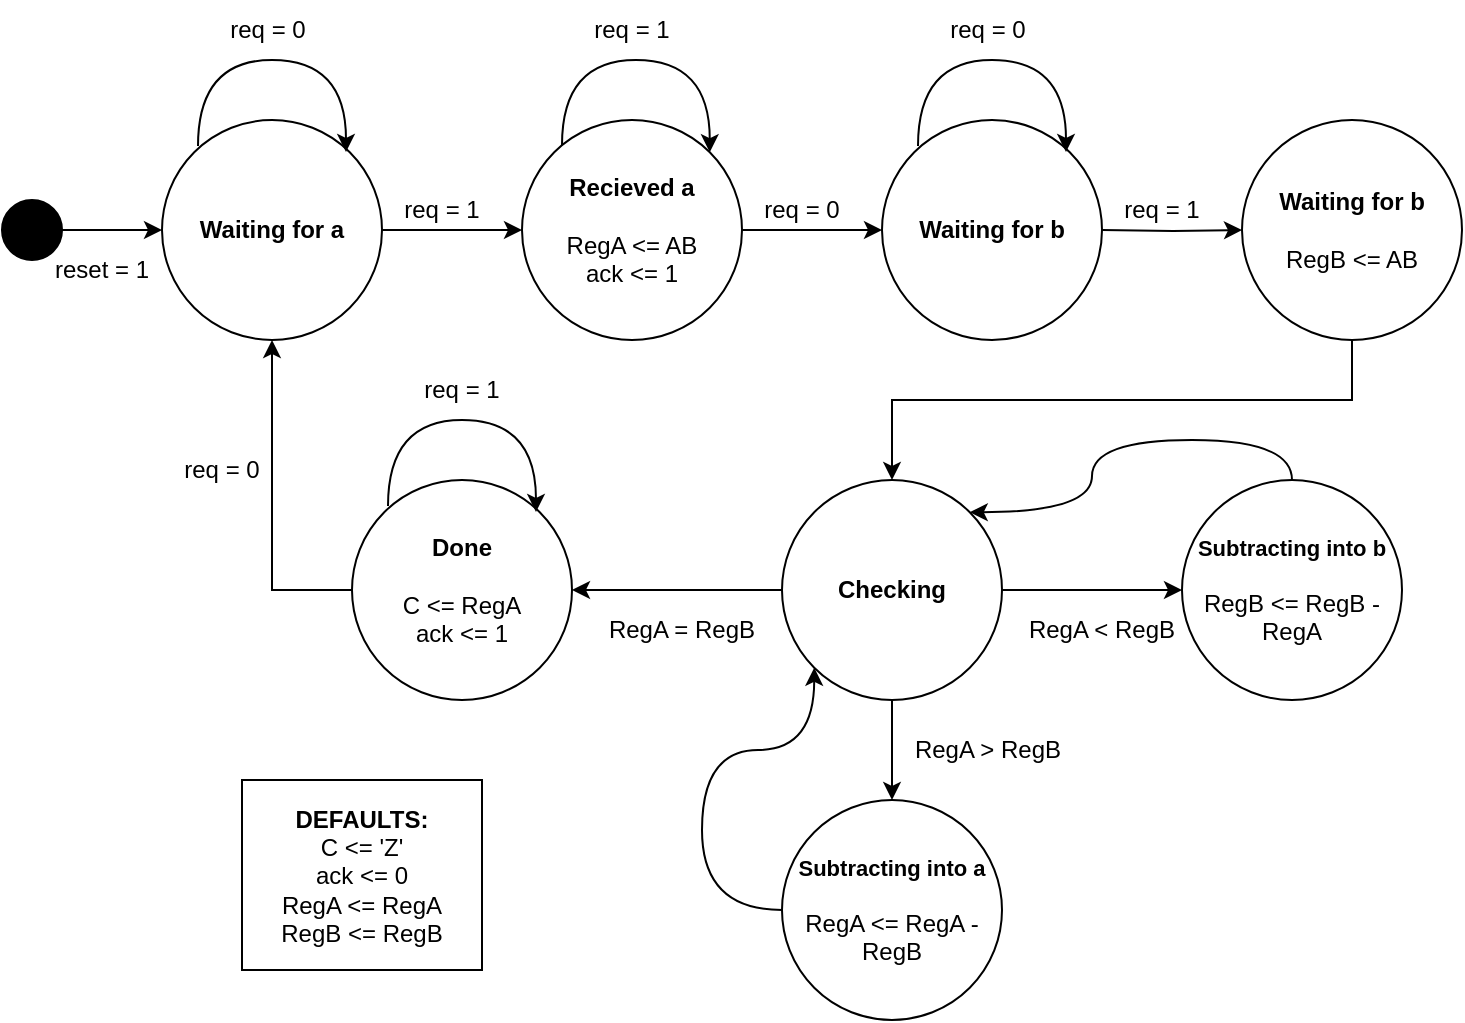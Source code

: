<mxfile version="24.7.8" pages="4">
  <diagram id="u1UciU-Fb-Uj9bTBh3Vm" name="Moore">
    <mxGraphModel dx="1014" dy="757" grid="1" gridSize="10" guides="1" tooltips="1" connect="1" arrows="1" fold="1" page="1" pageScale="1" pageWidth="850" pageHeight="1100" math="0" shadow="0">
      <root>
        <mxCell id="0" />
        <mxCell id="1" parent="0" />
        <mxCell id="AiL2F6Ghtn1mGgObBiZP-3" style="edgeStyle=orthogonalEdgeStyle;rounded=0;orthogonalLoop=1;jettySize=auto;html=1;" parent="1" source="AiL2F6Ghtn1mGgObBiZP-1" target="AiL2F6Ghtn1mGgObBiZP-2" edge="1">
          <mxGeometry relative="1" as="geometry" />
        </mxCell>
        <mxCell id="AiL2F6Ghtn1mGgObBiZP-1" value="&lt;b&gt;Waiting for a&lt;/b&gt;" style="ellipse;whiteSpace=wrap;html=1;aspect=fixed;" parent="1" vertex="1">
          <mxGeometry x="90" y="90" width="110" height="110" as="geometry" />
        </mxCell>
        <mxCell id="mOD5DpRc_nlND0JVAOAW-2" style="edgeStyle=orthogonalEdgeStyle;rounded=0;orthogonalLoop=1;jettySize=auto;html=1;" parent="1" source="AiL2F6Ghtn1mGgObBiZP-2" target="mOD5DpRc_nlND0JVAOAW-1" edge="1">
          <mxGeometry relative="1" as="geometry" />
        </mxCell>
        <mxCell id="AiL2F6Ghtn1mGgObBiZP-2" value="&lt;b&gt;Recieved a&lt;/b&gt;&lt;div&gt;&lt;br&gt;&lt;/div&gt;&lt;div&gt;RegA &amp;lt;= AB&lt;/div&gt;&lt;div&gt;ack &amp;lt;= 1&lt;/div&gt;" style="ellipse;whiteSpace=wrap;html=1;aspect=fixed;" parent="1" vertex="1">
          <mxGeometry x="270" y="90" width="110" height="110" as="geometry" />
        </mxCell>
        <mxCell id="mOD5DpRc_nlND0JVAOAW-1" value="&lt;b&gt;Waiting for b&lt;/b&gt;" style="ellipse;whiteSpace=wrap;html=1;aspect=fixed;" parent="1" vertex="1">
          <mxGeometry x="450" y="90" width="110" height="110" as="geometry" />
        </mxCell>
        <mxCell id="mOD5DpRc_nlND0JVAOAW-3" value="req = 0" style="text;html=1;align=center;verticalAlign=middle;whiteSpace=wrap;rounded=0;" parent="1" vertex="1">
          <mxGeometry x="380" y="120" width="60" height="30" as="geometry" />
        </mxCell>
        <mxCell id="mOD5DpRc_nlND0JVAOAW-4" value="req = 1" style="text;html=1;align=center;verticalAlign=middle;whiteSpace=wrap;rounded=0;" parent="1" vertex="1">
          <mxGeometry x="200" y="120" width="60" height="30" as="geometry" />
        </mxCell>
        <mxCell id="mOD5DpRc_nlND0JVAOAW-6" style="edgeStyle=orthogonalEdgeStyle;rounded=0;orthogonalLoop=1;jettySize=auto;html=1;entryX=1;entryY=0;entryDx=0;entryDy=0;curved=1;" parent="1" source="AiL2F6Ghtn1mGgObBiZP-2" target="AiL2F6Ghtn1mGgObBiZP-2" edge="1">
          <mxGeometry relative="1" as="geometry">
            <Array as="points">
              <mxPoint x="290" y="60" />
              <mxPoint x="364" y="60" />
            </Array>
          </mxGeometry>
        </mxCell>
        <mxCell id="mOD5DpRc_nlND0JVAOAW-7" value="req = 1" style="text;html=1;align=center;verticalAlign=middle;whiteSpace=wrap;rounded=0;" parent="1" vertex="1">
          <mxGeometry x="295" y="30" width="60" height="30" as="geometry" />
        </mxCell>
        <mxCell id="l6LNxKxx8o7dWTNyFRoU-4" style="edgeStyle=orthogonalEdgeStyle;rounded=0;orthogonalLoop=1;jettySize=auto;html=1;" parent="1" target="l6LNxKxx8o7dWTNyFRoU-5" edge="1">
          <mxGeometry relative="1" as="geometry">
            <mxPoint x="560" y="145" as="sourcePoint" />
          </mxGeometry>
        </mxCell>
        <mxCell id="FtY_LvGaIBKvlx45Q45d-2" style="edgeStyle=orthogonalEdgeStyle;rounded=0;orthogonalLoop=1;jettySize=auto;html=1;entryX=0.5;entryY=0;entryDx=0;entryDy=0;" parent="1" source="l6LNxKxx8o7dWTNyFRoU-5" target="FtY_LvGaIBKvlx45Q45d-1" edge="1">
          <mxGeometry relative="1" as="geometry">
            <Array as="points">
              <mxPoint x="685" y="230" />
              <mxPoint x="455" y="230" />
            </Array>
          </mxGeometry>
        </mxCell>
        <mxCell id="l6LNxKxx8o7dWTNyFRoU-5" value="&lt;b&gt;Waiting for b&lt;/b&gt;&lt;div&gt;&lt;br&gt;&lt;/div&gt;&lt;div&gt;RegB &amp;lt;= AB&lt;/div&gt;" style="ellipse;whiteSpace=wrap;html=1;aspect=fixed;" parent="1" vertex="1">
          <mxGeometry x="630" y="90" width="110" height="110" as="geometry" />
        </mxCell>
        <mxCell id="l6LNxKxx8o7dWTNyFRoU-6" value="req = 1" style="text;html=1;align=center;verticalAlign=middle;whiteSpace=wrap;rounded=0;" parent="1" vertex="1">
          <mxGeometry x="560" y="120" width="60" height="30" as="geometry" />
        </mxCell>
        <mxCell id="l6LNxKxx8o7dWTNyFRoU-12" style="edgeStyle=orthogonalEdgeStyle;rounded=0;orthogonalLoop=1;jettySize=auto;html=1;entryX=1;entryY=0;entryDx=0;entryDy=0;curved=1;" parent="1" edge="1">
          <mxGeometry relative="1" as="geometry">
            <mxPoint x="108" y="103" as="sourcePoint" />
            <mxPoint x="182" y="106" as="targetPoint" />
            <Array as="points">
              <mxPoint x="108" y="60" />
              <mxPoint x="182" y="60" />
            </Array>
          </mxGeometry>
        </mxCell>
        <mxCell id="l6LNxKxx8o7dWTNyFRoU-13" value="req = 0" style="text;html=1;align=center;verticalAlign=middle;whiteSpace=wrap;rounded=0;" parent="1" vertex="1">
          <mxGeometry x="113" y="30" width="60" height="30" as="geometry" />
        </mxCell>
        <mxCell id="l6LNxKxx8o7dWTNyFRoU-14" style="edgeStyle=orthogonalEdgeStyle;rounded=0;orthogonalLoop=1;jettySize=auto;html=1;entryX=1;entryY=0;entryDx=0;entryDy=0;curved=1;" parent="1" edge="1">
          <mxGeometry relative="1" as="geometry">
            <mxPoint x="468" y="103" as="sourcePoint" />
            <mxPoint x="542" y="106" as="targetPoint" />
            <Array as="points">
              <mxPoint x="468" y="60" />
              <mxPoint x="542" y="60" />
            </Array>
          </mxGeometry>
        </mxCell>
        <mxCell id="l6LNxKxx8o7dWTNyFRoU-15" value="req = 0" style="text;html=1;align=center;verticalAlign=middle;whiteSpace=wrap;rounded=0;" parent="1" vertex="1">
          <mxGeometry x="473" y="30" width="60" height="30" as="geometry" />
        </mxCell>
        <mxCell id="FtY_LvGaIBKvlx45Q45d-8" style="edgeStyle=orthogonalEdgeStyle;rounded=0;orthogonalLoop=1;jettySize=auto;html=1;" parent="1" source="FtY_LvGaIBKvlx45Q45d-1" target="FtY_LvGaIBKvlx45Q45d-3" edge="1">
          <mxGeometry relative="1" as="geometry" />
        </mxCell>
        <mxCell id="l5VARrHzme58kHFsNxFP-2" style="edgeStyle=orthogonalEdgeStyle;rounded=0;orthogonalLoop=1;jettySize=auto;html=1;" parent="1" source="FtY_LvGaIBKvlx45Q45d-1" target="l5VARrHzme58kHFsNxFP-1" edge="1">
          <mxGeometry relative="1" as="geometry" />
        </mxCell>
        <mxCell id="l5VARrHzme58kHFsNxFP-3" style="edgeStyle=orthogonalEdgeStyle;rounded=0;orthogonalLoop=1;jettySize=auto;html=1;" parent="1" source="FtY_LvGaIBKvlx45Q45d-1" target="qYBWKr-kD7mJETmXzCSH-4" edge="1">
          <mxGeometry relative="1" as="geometry" />
        </mxCell>
        <mxCell id="FtY_LvGaIBKvlx45Q45d-1" value="&lt;b&gt;Checking&lt;/b&gt;" style="ellipse;whiteSpace=wrap;html=1;aspect=fixed;" parent="1" vertex="1">
          <mxGeometry x="400" y="270" width="110" height="110" as="geometry" />
        </mxCell>
        <mxCell id="FtY_LvGaIBKvlx45Q45d-4" style="edgeStyle=orthogonalEdgeStyle;rounded=0;orthogonalLoop=1;jettySize=auto;html=1;entryX=0.5;entryY=1;entryDx=0;entryDy=0;" parent="1" source="FtY_LvGaIBKvlx45Q45d-3" target="AiL2F6Ghtn1mGgObBiZP-1" edge="1">
          <mxGeometry relative="1" as="geometry">
            <Array as="points">
              <mxPoint x="145" y="325" />
            </Array>
          </mxGeometry>
        </mxCell>
        <mxCell id="FtY_LvGaIBKvlx45Q45d-3" value="&lt;b&gt;Done&lt;/b&gt;&lt;div&gt;&lt;br&gt;&lt;/div&gt;&lt;div&gt;C &amp;lt;= RegA&lt;/div&gt;&lt;div&gt;ack &amp;lt;= 1&lt;/div&gt;" style="ellipse;whiteSpace=wrap;html=1;aspect=fixed;" parent="1" vertex="1">
          <mxGeometry x="185" y="270" width="110" height="110" as="geometry" />
        </mxCell>
        <mxCell id="FtY_LvGaIBKvlx45Q45d-5" style="edgeStyle=orthogonalEdgeStyle;rounded=0;orthogonalLoop=1;jettySize=auto;html=1;entryX=1;entryY=0;entryDx=0;entryDy=0;curved=1;" parent="1" edge="1">
          <mxGeometry relative="1" as="geometry">
            <mxPoint x="203" y="283" as="sourcePoint" />
            <mxPoint x="277" y="286" as="targetPoint" />
            <Array as="points">
              <mxPoint x="203" y="240" />
              <mxPoint x="277" y="240" />
            </Array>
          </mxGeometry>
        </mxCell>
        <mxCell id="FtY_LvGaIBKvlx45Q45d-6" value="req = 1" style="text;html=1;align=center;verticalAlign=middle;whiteSpace=wrap;rounded=0;" parent="1" vertex="1">
          <mxGeometry x="210" y="210" width="60" height="30" as="geometry" />
        </mxCell>
        <mxCell id="FtY_LvGaIBKvlx45Q45d-7" value="req = 0" style="text;html=1;align=center;verticalAlign=middle;whiteSpace=wrap;rounded=0;" parent="1" vertex="1">
          <mxGeometry x="90" y="250" width="60" height="30" as="geometry" />
        </mxCell>
        <mxCell id="qYBWKr-kD7mJETmXzCSH-1" value="RegA = RegB" style="text;html=1;align=center;verticalAlign=middle;whiteSpace=wrap;rounded=0;" parent="1" vertex="1">
          <mxGeometry x="310" y="330" width="80" height="30" as="geometry" />
        </mxCell>
        <mxCell id="qYBWKr-kD7mJETmXzCSH-3" value="&lt;b&gt;DEFAULTS:&lt;/b&gt;&lt;div&gt;C &amp;lt;= &#39;Z&#39;&lt;/div&gt;&lt;div&gt;ack &amp;lt;= 0&lt;/div&gt;&lt;div&gt;RegA &amp;lt;= RegA&lt;br&gt;&lt;/div&gt;&lt;div&gt;RegB &amp;lt;= RegB&lt;/div&gt;" style="rounded=0;whiteSpace=wrap;html=1;" parent="1" vertex="1">
          <mxGeometry x="130" y="420" width="120" height="95" as="geometry" />
        </mxCell>
        <mxCell id="l5VARrHzme58kHFsNxFP-7" style="edgeStyle=orthogonalEdgeStyle;rounded=0;orthogonalLoop=1;jettySize=auto;html=1;entryX=0;entryY=1;entryDx=0;entryDy=0;curved=1;" parent="1" source="qYBWKr-kD7mJETmXzCSH-4" target="FtY_LvGaIBKvlx45Q45d-1" edge="1">
          <mxGeometry relative="1" as="geometry">
            <Array as="points">
              <mxPoint x="360" y="485" />
              <mxPoint x="360" y="405" />
              <mxPoint x="416" y="405" />
            </Array>
          </mxGeometry>
        </mxCell>
        <mxCell id="qYBWKr-kD7mJETmXzCSH-4" value="&lt;b style=&quot;font-size: 11px;&quot;&gt;&lt;font style=&quot;font-size: 11px;&quot;&gt;Subtracting into a&lt;/font&gt;&lt;/b&gt;&lt;div style=&quot;font-size: 11px;&quot;&gt;&lt;br&gt;&lt;/div&gt;&lt;div&gt;RegA &amp;lt;= RegA - RegB&lt;/div&gt;" style="ellipse;whiteSpace=wrap;html=1;aspect=fixed;" parent="1" vertex="1">
          <mxGeometry x="400" y="430" width="110" height="110" as="geometry" />
        </mxCell>
        <mxCell id="l5VARrHzme58kHFsNxFP-8" style="edgeStyle=orthogonalEdgeStyle;rounded=0;orthogonalLoop=1;jettySize=auto;html=1;entryX=1;entryY=0;entryDx=0;entryDy=0;curved=1;" parent="1" source="l5VARrHzme58kHFsNxFP-1" target="FtY_LvGaIBKvlx45Q45d-1" edge="1">
          <mxGeometry relative="1" as="geometry">
            <Array as="points">
              <mxPoint x="655" y="250" />
              <mxPoint x="555" y="250" />
              <mxPoint x="555" y="286" />
            </Array>
          </mxGeometry>
        </mxCell>
        <mxCell id="l5VARrHzme58kHFsNxFP-1" value="&lt;b style=&quot;font-size: 11px;&quot;&gt;&lt;font style=&quot;font-size: 11px;&quot;&gt;Subtracting into b&lt;/font&gt;&lt;/b&gt;&lt;div style=&quot;font-size: 11px;&quot;&gt;&lt;br&gt;&lt;/div&gt;&lt;div&gt;RegB &amp;lt;= RegB - RegA&lt;/div&gt;" style="ellipse;whiteSpace=wrap;html=1;aspect=fixed;" parent="1" vertex="1">
          <mxGeometry x="600" y="270" width="110" height="110" as="geometry" />
        </mxCell>
        <mxCell id="l5VARrHzme58kHFsNxFP-4" value="RegA &amp;lt; RegB" style="text;html=1;align=center;verticalAlign=middle;whiteSpace=wrap;rounded=0;" parent="1" vertex="1">
          <mxGeometry x="520" y="330" width="80" height="30" as="geometry" />
        </mxCell>
        <mxCell id="l5VARrHzme58kHFsNxFP-5" value="RegA &amp;gt; RegB" style="text;html=1;align=center;verticalAlign=middle;whiteSpace=wrap;rounded=0;" parent="1" vertex="1">
          <mxGeometry x="463" y="390" width="80" height="30" as="geometry" />
        </mxCell>
        <mxCell id="l5VARrHzme58kHFsNxFP-10" style="edgeStyle=orthogonalEdgeStyle;rounded=0;orthogonalLoop=1;jettySize=auto;html=1;" parent="1" source="l5VARrHzme58kHFsNxFP-9" target="AiL2F6Ghtn1mGgObBiZP-1" edge="1">
          <mxGeometry relative="1" as="geometry" />
        </mxCell>
        <mxCell id="l5VARrHzme58kHFsNxFP-9" value="" style="ellipse;whiteSpace=wrap;html=1;fillColor=#000000;" parent="1" vertex="1">
          <mxGeometry x="10" y="130" width="30" height="30" as="geometry" />
        </mxCell>
        <mxCell id="l5VARrHzme58kHFsNxFP-11" value="reset = 1" style="text;html=1;align=center;verticalAlign=middle;whiteSpace=wrap;rounded=0;" parent="1" vertex="1">
          <mxGeometry x="30" y="150" width="60" height="30" as="geometry" />
        </mxCell>
      </root>
    </mxGraphModel>
  </diagram>
  <diagram id="QJ_6WNw5n3ufi7eWzytG" name="Mealy/Moore">
    <mxGraphModel dx="1001" dy="744" grid="1" gridSize="10" guides="1" tooltips="1" connect="1" arrows="1" fold="1" page="1" pageScale="1" pageWidth="850" pageHeight="1100" math="0" shadow="0">
      <root>
        <mxCell id="0" />
        <mxCell id="1" parent="0" />
        <mxCell id="aMIgDB4C-Y_v_f8YhxfX-1" style="edgeStyle=orthogonalEdgeStyle;rounded=0;orthogonalLoop=1;jettySize=auto;html=1;" parent="1" source="aMIgDB4C-Y_v_f8YhxfX-2" target="aMIgDB4C-Y_v_f8YhxfX-4" edge="1">
          <mxGeometry relative="1" as="geometry" />
        </mxCell>
        <mxCell id="aMIgDB4C-Y_v_f8YhxfX-2" value="&lt;b&gt;Waiting for a&lt;/b&gt;" style="ellipse;whiteSpace=wrap;html=1;aspect=fixed;" parent="1" vertex="1">
          <mxGeometry x="90" y="90" width="110" height="110" as="geometry" />
        </mxCell>
        <mxCell id="aMIgDB4C-Y_v_f8YhxfX-3" style="edgeStyle=orthogonalEdgeStyle;rounded=0;orthogonalLoop=1;jettySize=auto;html=1;" parent="1" source="aMIgDB4C-Y_v_f8YhxfX-4" target="aMIgDB4C-Y_v_f8YhxfX-5" edge="1">
          <mxGeometry relative="1" as="geometry" />
        </mxCell>
        <mxCell id="aMIgDB4C-Y_v_f8YhxfX-4" value="&lt;b&gt;Recieved a&lt;/b&gt;&lt;div&gt;&lt;br&gt;&lt;/div&gt;&lt;div&gt;RegA &amp;lt;= AB&lt;/div&gt;&lt;div&gt;ack &amp;lt;= 1&lt;/div&gt;" style="ellipse;whiteSpace=wrap;html=1;aspect=fixed;" parent="1" vertex="1">
          <mxGeometry x="270" y="90" width="110" height="110" as="geometry" />
        </mxCell>
        <mxCell id="aMIgDB4C-Y_v_f8YhxfX-38" style="edgeStyle=orthogonalEdgeStyle;rounded=0;orthogonalLoop=1;jettySize=auto;html=1;entryX=0.5;entryY=0;entryDx=0;entryDy=0;" parent="1" source="aMIgDB4C-Y_v_f8YhxfX-5" target="aMIgDB4C-Y_v_f8YhxfX-21" edge="1">
          <mxGeometry relative="1" as="geometry" />
        </mxCell>
        <mxCell id="aMIgDB4C-Y_v_f8YhxfX-5" value="&lt;b&gt;Waiting for b&lt;/b&gt;" style="ellipse;whiteSpace=wrap;html=1;aspect=fixed;" parent="1" vertex="1">
          <mxGeometry x="450" y="90" width="110" height="110" as="geometry" />
        </mxCell>
        <mxCell id="aMIgDB4C-Y_v_f8YhxfX-6" value="req = 0" style="text;html=1;align=center;verticalAlign=middle;whiteSpace=wrap;rounded=0;" parent="1" vertex="1">
          <mxGeometry x="380" y="120" width="60" height="30" as="geometry" />
        </mxCell>
        <mxCell id="aMIgDB4C-Y_v_f8YhxfX-7" value="req = 1" style="text;html=1;align=center;verticalAlign=middle;whiteSpace=wrap;rounded=0;" parent="1" vertex="1">
          <mxGeometry x="200" y="120" width="60" height="30" as="geometry" />
        </mxCell>
        <mxCell id="aMIgDB4C-Y_v_f8YhxfX-8" style="edgeStyle=orthogonalEdgeStyle;rounded=0;orthogonalLoop=1;jettySize=auto;html=1;entryX=1;entryY=0;entryDx=0;entryDy=0;curved=1;" parent="1" source="aMIgDB4C-Y_v_f8YhxfX-4" target="aMIgDB4C-Y_v_f8YhxfX-4" edge="1">
          <mxGeometry relative="1" as="geometry">
            <Array as="points">
              <mxPoint x="290" y="60" />
              <mxPoint x="364" y="60" />
            </Array>
          </mxGeometry>
        </mxCell>
        <mxCell id="aMIgDB4C-Y_v_f8YhxfX-9" value="req = 1" style="text;html=1;align=center;verticalAlign=middle;whiteSpace=wrap;rounded=0;" parent="1" vertex="1">
          <mxGeometry x="295" y="30" width="60" height="30" as="geometry" />
        </mxCell>
        <mxCell id="aMIgDB4C-Y_v_f8YhxfX-13" value="req = 1 / RegB &amp;lt;= AB" style="text;html=1;align=center;verticalAlign=middle;whiteSpace=wrap;rounded=0;" parent="1" vertex="1">
          <mxGeometry x="510" y="200" width="120" height="30" as="geometry" />
        </mxCell>
        <mxCell id="aMIgDB4C-Y_v_f8YhxfX-14" style="edgeStyle=orthogonalEdgeStyle;rounded=0;orthogonalLoop=1;jettySize=auto;html=1;entryX=1;entryY=0;entryDx=0;entryDy=0;curved=1;" parent="1" edge="1">
          <mxGeometry relative="1" as="geometry">
            <mxPoint x="108" y="103" as="sourcePoint" />
            <mxPoint x="182" y="106" as="targetPoint" />
            <Array as="points">
              <mxPoint x="108" y="60" />
              <mxPoint x="182" y="60" />
            </Array>
          </mxGeometry>
        </mxCell>
        <mxCell id="aMIgDB4C-Y_v_f8YhxfX-15" value="req = 0" style="text;html=1;align=center;verticalAlign=middle;whiteSpace=wrap;rounded=0;" parent="1" vertex="1">
          <mxGeometry x="113" y="30" width="60" height="30" as="geometry" />
        </mxCell>
        <mxCell id="aMIgDB4C-Y_v_f8YhxfX-16" style="edgeStyle=orthogonalEdgeStyle;rounded=0;orthogonalLoop=1;jettySize=auto;html=1;entryX=1;entryY=0;entryDx=0;entryDy=0;curved=1;" parent="1" edge="1">
          <mxGeometry relative="1" as="geometry">
            <mxPoint x="468" y="103" as="sourcePoint" />
            <mxPoint x="542" y="106" as="targetPoint" />
            <Array as="points">
              <mxPoint x="468" y="60" />
              <mxPoint x="542" y="60" />
            </Array>
          </mxGeometry>
        </mxCell>
        <mxCell id="aMIgDB4C-Y_v_f8YhxfX-17" value="req = 0" style="text;html=1;align=center;verticalAlign=middle;whiteSpace=wrap;rounded=0;" parent="1" vertex="1">
          <mxGeometry x="473" y="30" width="60" height="30" as="geometry" />
        </mxCell>
        <mxCell id="aMIgDB4C-Y_v_f8YhxfX-18" style="edgeStyle=orthogonalEdgeStyle;rounded=0;orthogonalLoop=1;jettySize=auto;html=1;" parent="1" source="aMIgDB4C-Y_v_f8YhxfX-21" target="aMIgDB4C-Y_v_f8YhxfX-23" edge="1">
          <mxGeometry relative="1" as="geometry" />
        </mxCell>
        <mxCell id="aMIgDB4C-Y_v_f8YhxfX-41" style="edgeStyle=orthogonalEdgeStyle;rounded=0;orthogonalLoop=1;jettySize=auto;html=1;exitX=1;exitY=1;exitDx=0;exitDy=0;entryX=1;entryY=0;entryDx=0;entryDy=0;curved=1;" parent="1" source="aMIgDB4C-Y_v_f8YhxfX-21" target="aMIgDB4C-Y_v_f8YhxfX-21" edge="1">
          <mxGeometry relative="1" as="geometry">
            <mxPoint x="590" y="330" as="targetPoint" />
            <Array as="points">
              <mxPoint x="560" y="364" />
              <mxPoint x="560" y="286" />
            </Array>
          </mxGeometry>
        </mxCell>
        <mxCell id="aMIgDB4C-Y_v_f8YhxfX-21" value="&lt;b&gt;Checking&lt;/b&gt;" style="ellipse;whiteSpace=wrap;html=1;aspect=fixed;" parent="1" vertex="1">
          <mxGeometry x="400" y="270" width="110" height="110" as="geometry" />
        </mxCell>
        <mxCell id="aMIgDB4C-Y_v_f8YhxfX-22" style="edgeStyle=orthogonalEdgeStyle;rounded=0;orthogonalLoop=1;jettySize=auto;html=1;entryX=0.5;entryY=1;entryDx=0;entryDy=0;" parent="1" source="aMIgDB4C-Y_v_f8YhxfX-23" target="aMIgDB4C-Y_v_f8YhxfX-2" edge="1">
          <mxGeometry relative="1" as="geometry">
            <Array as="points">
              <mxPoint x="145" y="325" />
            </Array>
          </mxGeometry>
        </mxCell>
        <mxCell id="aMIgDB4C-Y_v_f8YhxfX-23" value="&lt;b&gt;Done&lt;/b&gt;&lt;div&gt;&lt;br&gt;&lt;/div&gt;&lt;div&gt;C &amp;lt;= RegA&lt;/div&gt;&lt;div&gt;ack &amp;lt;= 1&lt;/div&gt;" style="ellipse;whiteSpace=wrap;html=1;aspect=fixed;" parent="1" vertex="1">
          <mxGeometry x="185" y="270" width="110" height="110" as="geometry" />
        </mxCell>
        <mxCell id="aMIgDB4C-Y_v_f8YhxfX-24" style="edgeStyle=orthogonalEdgeStyle;rounded=0;orthogonalLoop=1;jettySize=auto;html=1;entryX=1;entryY=0;entryDx=0;entryDy=0;curved=1;" parent="1" edge="1">
          <mxGeometry relative="1" as="geometry">
            <mxPoint x="203" y="283" as="sourcePoint" />
            <mxPoint x="277" y="286" as="targetPoint" />
            <Array as="points">
              <mxPoint x="203" y="240" />
              <mxPoint x="277" y="240" />
            </Array>
          </mxGeometry>
        </mxCell>
        <mxCell id="aMIgDB4C-Y_v_f8YhxfX-25" value="req = 1" style="text;html=1;align=center;verticalAlign=middle;whiteSpace=wrap;rounded=0;" parent="1" vertex="1">
          <mxGeometry x="210" y="210" width="60" height="30" as="geometry" />
        </mxCell>
        <mxCell id="aMIgDB4C-Y_v_f8YhxfX-26" value="req = 0" style="text;html=1;align=center;verticalAlign=middle;whiteSpace=wrap;rounded=0;" parent="1" vertex="1">
          <mxGeometry x="90" y="250" width="60" height="30" as="geometry" />
        </mxCell>
        <mxCell id="aMIgDB4C-Y_v_f8YhxfX-27" value="RegA = RegB" style="text;html=1;align=center;verticalAlign=middle;whiteSpace=wrap;rounded=0;" parent="1" vertex="1">
          <mxGeometry x="310" y="330" width="80" height="30" as="geometry" />
        </mxCell>
        <mxCell id="aMIgDB4C-Y_v_f8YhxfX-28" value="&lt;b&gt;DEFAULTS:&lt;/b&gt;&lt;div&gt;C &amp;lt;= &#39;Z&#39;&lt;/div&gt;&lt;div&gt;ack &amp;lt;= 0&lt;/div&gt;&lt;div&gt;RegA &amp;lt;= RegA&lt;br&gt;&lt;/div&gt;&lt;div&gt;RegB &amp;lt;= RegB&lt;/div&gt;" style="rounded=0;whiteSpace=wrap;html=1;" parent="1" vertex="1">
          <mxGeometry x="130" y="420" width="120" height="95" as="geometry" />
        </mxCell>
        <mxCell id="aMIgDB4C-Y_v_f8YhxfX-33" value="RegA &amp;lt; RegB / RegB &amp;lt;= RegB - RegA" style="text;html=1;align=center;verticalAlign=middle;whiteSpace=wrap;rounded=0;" parent="1" vertex="1">
          <mxGeometry x="570" y="310" width="210" height="30" as="geometry" />
        </mxCell>
        <mxCell id="aMIgDB4C-Y_v_f8YhxfX-34" value="RegA &amp;gt; RegB / RegA &amp;lt;= RegA-- RegB" style="text;html=1;align=center;verticalAlign=middle;whiteSpace=wrap;rounded=0;" parent="1" vertex="1">
          <mxGeometry x="355" y="450" width="217" height="30" as="geometry" />
        </mxCell>
        <mxCell id="aMIgDB4C-Y_v_f8YhxfX-35" style="edgeStyle=orthogonalEdgeStyle;rounded=0;orthogonalLoop=1;jettySize=auto;html=1;" parent="1" source="aMIgDB4C-Y_v_f8YhxfX-36" target="aMIgDB4C-Y_v_f8YhxfX-2" edge="1">
          <mxGeometry relative="1" as="geometry" />
        </mxCell>
        <mxCell id="aMIgDB4C-Y_v_f8YhxfX-36" value="" style="ellipse;whiteSpace=wrap;html=1;fillColor=#000000;" parent="1" vertex="1">
          <mxGeometry x="10" y="130" width="30" height="30" as="geometry" />
        </mxCell>
        <mxCell id="aMIgDB4C-Y_v_f8YhxfX-37" value="reset = 1" style="text;html=1;align=center;verticalAlign=middle;whiteSpace=wrap;rounded=0;" parent="1" vertex="1">
          <mxGeometry x="30" y="150" width="60" height="30" as="geometry" />
        </mxCell>
        <mxCell id="aMIgDB4C-Y_v_f8YhxfX-42" style="edgeStyle=orthogonalEdgeStyle;rounded=0;orthogonalLoop=1;jettySize=auto;html=1;entryX=0;entryY=1;entryDx=0;entryDy=0;curved=1;" parent="1" source="aMIgDB4C-Y_v_f8YhxfX-21" target="aMIgDB4C-Y_v_f8YhxfX-21" edge="1">
          <mxGeometry relative="1" as="geometry">
            <Array as="points">
              <mxPoint x="480" y="440" />
              <mxPoint x="416" y="440" />
            </Array>
          </mxGeometry>
        </mxCell>
      </root>
    </mxGraphModel>
  </diagram>
  <diagram id="mxLsKMM9426aMBbQESJb" name="Task3">
    <mxGraphModel dx="1001" dy="744" grid="1" gridSize="10" guides="1" tooltips="1" connect="1" arrows="1" fold="1" page="1" pageScale="1" pageWidth="850" pageHeight="1100" math="0" shadow="0">
      <root>
        <mxCell id="0" />
        <mxCell id="1" parent="0" />
        <mxCell id="LbKtEo0OE_NZm40aGs4L-1" style="edgeStyle=orthogonalEdgeStyle;rounded=0;orthogonalLoop=1;jettySize=auto;html=1;" parent="1" source="LbKtEo0OE_NZm40aGs4L-2" target="LbKtEo0OE_NZm40aGs4L-4" edge="1">
          <mxGeometry relative="1" as="geometry" />
        </mxCell>
        <mxCell id="LbKtEo0OE_NZm40aGs4L-2" value="&lt;b&gt;Waiting for a&lt;/b&gt;&lt;div&gt;&lt;b&gt;&lt;br&gt;&lt;/b&gt;&lt;/div&gt;&lt;div&gt;RegD &amp;lt;= 0&lt;/div&gt;" style="ellipse;whiteSpace=wrap;html=1;aspect=fixed;" parent="1" vertex="1">
          <mxGeometry x="80" y="90" width="110" height="110" as="geometry" />
        </mxCell>
        <mxCell id="LbKtEo0OE_NZm40aGs4L-3" style="edgeStyle=orthogonalEdgeStyle;rounded=0;orthogonalLoop=1;jettySize=auto;html=1;" parent="1" source="LbKtEo0OE_NZm40aGs4L-4" target="LbKtEo0OE_NZm40aGs4L-5" edge="1">
          <mxGeometry relative="1" as="geometry" />
        </mxCell>
        <mxCell id="LbKtEo0OE_NZm40aGs4L-4" value="&lt;b&gt;Recieved a&lt;/b&gt;&lt;div&gt;&lt;br&gt;&lt;/div&gt;&lt;div&gt;RegA &amp;lt;= AB&lt;/div&gt;&lt;div&gt;ack &amp;lt;= 1&lt;/div&gt;" style="ellipse;whiteSpace=wrap;html=1;aspect=fixed;" parent="1" vertex="1">
          <mxGeometry x="260" y="90" width="110" height="110" as="geometry" />
        </mxCell>
        <mxCell id="LbKtEo0OE_NZm40aGs4L-5" value="&lt;b&gt;Waiting for b&lt;/b&gt;" style="ellipse;whiteSpace=wrap;html=1;aspect=fixed;" parent="1" vertex="1">
          <mxGeometry x="440" y="90" width="110" height="110" as="geometry" />
        </mxCell>
        <mxCell id="LbKtEo0OE_NZm40aGs4L-6" value="req = 0" style="text;html=1;align=center;verticalAlign=middle;whiteSpace=wrap;rounded=0;" parent="1" vertex="1">
          <mxGeometry x="370" y="120" width="60" height="30" as="geometry" />
        </mxCell>
        <mxCell id="LbKtEo0OE_NZm40aGs4L-7" value="req = 1" style="text;html=1;align=center;verticalAlign=middle;whiteSpace=wrap;rounded=0;" parent="1" vertex="1">
          <mxGeometry x="190" y="120" width="60" height="30" as="geometry" />
        </mxCell>
        <mxCell id="LbKtEo0OE_NZm40aGs4L-8" style="edgeStyle=orthogonalEdgeStyle;rounded=0;orthogonalLoop=1;jettySize=auto;html=1;entryX=1;entryY=0;entryDx=0;entryDy=0;curved=1;" parent="1" source="LbKtEo0OE_NZm40aGs4L-4" target="LbKtEo0OE_NZm40aGs4L-4" edge="1">
          <mxGeometry relative="1" as="geometry">
            <Array as="points">
              <mxPoint x="280" y="60" />
              <mxPoint x="354" y="60" />
            </Array>
          </mxGeometry>
        </mxCell>
        <mxCell id="LbKtEo0OE_NZm40aGs4L-9" value="req = 1" style="text;html=1;align=center;verticalAlign=middle;whiteSpace=wrap;rounded=0;" parent="1" vertex="1">
          <mxGeometry x="285" y="30" width="60" height="30" as="geometry" />
        </mxCell>
        <mxCell id="LbKtEo0OE_NZm40aGs4L-10" style="edgeStyle=orthogonalEdgeStyle;rounded=0;orthogonalLoop=1;jettySize=auto;html=1;" parent="1" target="LbKtEo0OE_NZm40aGs4L-12" edge="1">
          <mxGeometry relative="1" as="geometry">
            <mxPoint x="550" y="145" as="sourcePoint" />
          </mxGeometry>
        </mxCell>
        <mxCell id="SiNjbRCJBPr_9gONmHwv-22" style="edgeStyle=orthogonalEdgeStyle;rounded=0;orthogonalLoop=1;jettySize=auto;html=1;entryX=0.5;entryY=0;entryDx=0;entryDy=0;" parent="1" source="LbKtEo0OE_NZm40aGs4L-12" target="LbKtEo0OE_NZm40aGs4L-21" edge="1">
          <mxGeometry relative="1" as="geometry">
            <Array as="points">
              <mxPoint x="675" y="220" />
              <mxPoint x="470" y="220" />
            </Array>
          </mxGeometry>
        </mxCell>
        <mxCell id="LbKtEo0OE_NZm40aGs4L-12" value="&lt;b&gt;Waiting for b&lt;/b&gt;&lt;div&gt;&lt;br&gt;&lt;/div&gt;&lt;div&gt;RegB &amp;lt;= AB&lt;/div&gt;" style="ellipse;whiteSpace=wrap;html=1;aspect=fixed;" parent="1" vertex="1">
          <mxGeometry x="620" y="90" width="110" height="110" as="geometry" />
        </mxCell>
        <mxCell id="LbKtEo0OE_NZm40aGs4L-13" value="req = 1" style="text;html=1;align=center;verticalAlign=middle;whiteSpace=wrap;rounded=0;" parent="1" vertex="1">
          <mxGeometry x="550" y="120" width="60" height="30" as="geometry" />
        </mxCell>
        <mxCell id="LbKtEo0OE_NZm40aGs4L-14" style="edgeStyle=orthogonalEdgeStyle;rounded=0;orthogonalLoop=1;jettySize=auto;html=1;entryX=1;entryY=0;entryDx=0;entryDy=0;curved=1;" parent="1" edge="1">
          <mxGeometry relative="1" as="geometry">
            <mxPoint x="98" y="103" as="sourcePoint" />
            <mxPoint x="172" y="106" as="targetPoint" />
            <Array as="points">
              <mxPoint x="98" y="60" />
              <mxPoint x="172" y="60" />
            </Array>
          </mxGeometry>
        </mxCell>
        <mxCell id="LbKtEo0OE_NZm40aGs4L-15" value="req = 0" style="text;html=1;align=center;verticalAlign=middle;whiteSpace=wrap;rounded=0;" parent="1" vertex="1">
          <mxGeometry x="103" y="30" width="60" height="30" as="geometry" />
        </mxCell>
        <mxCell id="LbKtEo0OE_NZm40aGs4L-16" style="edgeStyle=orthogonalEdgeStyle;rounded=0;orthogonalLoop=1;jettySize=auto;html=1;entryX=1;entryY=0;entryDx=0;entryDy=0;curved=1;" parent="1" edge="1">
          <mxGeometry relative="1" as="geometry">
            <mxPoint x="458" y="103" as="sourcePoint" />
            <mxPoint x="532" y="106" as="targetPoint" />
            <Array as="points">
              <mxPoint x="458" y="60" />
              <mxPoint x="532" y="60" />
            </Array>
          </mxGeometry>
        </mxCell>
        <mxCell id="LbKtEo0OE_NZm40aGs4L-17" value="req = 0" style="text;html=1;align=center;verticalAlign=middle;whiteSpace=wrap;rounded=0;" parent="1" vertex="1">
          <mxGeometry x="463" y="30" width="60" height="30" as="geometry" />
        </mxCell>
        <mxCell id="SiNjbRCJBPr_9gONmHwv-18" style="edgeStyle=orthogonalEdgeStyle;rounded=0;orthogonalLoop=1;jettySize=auto;html=1;" parent="1" source="LbKtEo0OE_NZm40aGs4L-21" target="SiNjbRCJBPr_9gONmHwv-4" edge="1">
          <mxGeometry relative="1" as="geometry" />
        </mxCell>
        <mxCell id="SiNjbRCJBPr_9gONmHwv-19" style="edgeStyle=orthogonalEdgeStyle;rounded=0;orthogonalLoop=1;jettySize=auto;html=1;exitX=1;exitY=1;exitDx=0;exitDy=0;entryX=0.286;entryY=0.036;entryDx=0;entryDy=0;curved=1;entryPerimeter=0;" parent="1" source="LbKtEo0OE_NZm40aGs4L-21" target="SiNjbRCJBPr_9gONmHwv-3" edge="1">
          <mxGeometry relative="1" as="geometry" />
        </mxCell>
        <mxCell id="SiNjbRCJBPr_9gONmHwv-20" style="edgeStyle=orthogonalEdgeStyle;rounded=0;orthogonalLoop=1;jettySize=auto;html=1;entryX=0;entryY=0.5;entryDx=0;entryDy=0;" parent="1" source="LbKtEo0OE_NZm40aGs4L-21" target="LbKtEo0OE_NZm40aGs4L-30" edge="1">
          <mxGeometry relative="1" as="geometry" />
        </mxCell>
        <mxCell id="SiNjbRCJBPr_9gONmHwv-21" style="edgeStyle=orthogonalEdgeStyle;rounded=0;orthogonalLoop=1;jettySize=auto;html=1;exitX=1;exitY=0;exitDx=0;exitDy=0;entryX=0;entryY=0.5;entryDx=0;entryDy=0;" parent="1" source="LbKtEo0OE_NZm40aGs4L-21" target="LbKtEo0OE_NZm40aGs4L-32" edge="1">
          <mxGeometry relative="1" as="geometry" />
        </mxCell>
        <mxCell id="SiNjbRCJBPr_9gONmHwv-23" style="edgeStyle=orthogonalEdgeStyle;rounded=0;orthogonalLoop=1;jettySize=auto;html=1;exitX=0;exitY=0;exitDx=0;exitDy=0;entryX=1;entryY=0.5;entryDx=0;entryDy=0;" parent="1" source="LbKtEo0OE_NZm40aGs4L-21" target="LbKtEo0OE_NZm40aGs4L-23" edge="1">
          <mxGeometry relative="1" as="geometry" />
        </mxCell>
        <mxCell id="SiNjbRCJBPr_9gONmHwv-24" style="edgeStyle=orthogonalEdgeStyle;rounded=0;orthogonalLoop=1;jettySize=auto;html=1;" parent="1" source="LbKtEo0OE_NZm40aGs4L-21" target="SiNjbRCJBPr_9gONmHwv-2" edge="1">
          <mxGeometry relative="1" as="geometry" />
        </mxCell>
        <mxCell id="LbKtEo0OE_NZm40aGs4L-21" value="&lt;b&gt;Checking&lt;/b&gt;" style="ellipse;whiteSpace=wrap;html=1;aspect=fixed;" parent="1" vertex="1">
          <mxGeometry x="415" y="310" width="110" height="110" as="geometry" />
        </mxCell>
        <mxCell id="LbKtEo0OE_NZm40aGs4L-22" style="edgeStyle=orthogonalEdgeStyle;rounded=0;orthogonalLoop=1;jettySize=auto;html=1;entryX=0.5;entryY=1;entryDx=0;entryDy=0;" parent="1" source="LbKtEo0OE_NZm40aGs4L-23" target="LbKtEo0OE_NZm40aGs4L-2" edge="1">
          <mxGeometry relative="1" as="geometry">
            <Array as="points">
              <mxPoint x="135" y="325" />
            </Array>
          </mxGeometry>
        </mxCell>
        <mxCell id="LbKtEo0OE_NZm40aGs4L-23" value="&lt;b&gt;Done&lt;/b&gt;&lt;div&gt;C &amp;lt;= RegA&amp;lt;&amp;lt; RegD&lt;/div&gt;&lt;div&gt;ack &amp;lt;= 1&lt;/div&gt;" style="ellipse;whiteSpace=wrap;html=1;aspect=fixed;" parent="1" vertex="1">
          <mxGeometry x="175" y="230" width="110" height="110" as="geometry" />
        </mxCell>
        <mxCell id="LbKtEo0OE_NZm40aGs4L-24" style="edgeStyle=orthogonalEdgeStyle;rounded=0;orthogonalLoop=1;jettySize=auto;html=1;entryX=1;entryY=0;entryDx=0;entryDy=0;curved=1;" parent="1" edge="1">
          <mxGeometry relative="1" as="geometry">
            <mxPoint x="193" y="243" as="sourcePoint" />
            <mxPoint x="267" y="246" as="targetPoint" />
            <Array as="points">
              <mxPoint x="193" y="200" />
              <mxPoint x="267" y="200" />
            </Array>
          </mxGeometry>
        </mxCell>
        <mxCell id="LbKtEo0OE_NZm40aGs4L-25" value="req = 1" style="text;html=1;align=center;verticalAlign=middle;whiteSpace=wrap;rounded=0;" parent="1" vertex="1">
          <mxGeometry x="200" y="170" width="60" height="30" as="geometry" />
        </mxCell>
        <mxCell id="LbKtEo0OE_NZm40aGs4L-26" value="req = 0" style="text;html=1;align=center;verticalAlign=middle;whiteSpace=wrap;rounded=0;" parent="1" vertex="1">
          <mxGeometry x="80" y="210" width="60" height="30" as="geometry" />
        </mxCell>
        <mxCell id="LbKtEo0OE_NZm40aGs4L-27" value="RegA and RegB are both odd and RegA = RegB" style="text;html=1;align=center;verticalAlign=middle;whiteSpace=wrap;rounded=0;" parent="1" vertex="1">
          <mxGeometry x="300" y="240" width="100" height="30" as="geometry" />
        </mxCell>
        <mxCell id="LbKtEo0OE_NZm40aGs4L-28" value="&lt;b&gt;DEFAULTS:&lt;/b&gt;&lt;div&gt;C &amp;lt;= &#39;Z&#39;&lt;/div&gt;&lt;div&gt;ack &amp;lt;= 0&lt;/div&gt;&lt;div&gt;RegA &amp;lt;= RegA&lt;br&gt;&lt;/div&gt;&lt;div&gt;RegB &amp;lt;= RegB&lt;/div&gt;&lt;div&gt;RegD &amp;lt;= RegD&lt;/div&gt;" style="rounded=0;whiteSpace=wrap;html=1;" parent="1" vertex="1">
          <mxGeometry x="55" y="435" width="120" height="115" as="geometry" />
        </mxCell>
        <mxCell id="SiNjbRCJBPr_9gONmHwv-25" style="edgeStyle=orthogonalEdgeStyle;rounded=0;orthogonalLoop=1;jettySize=auto;html=1;entryX=0;entryY=1;entryDx=0;entryDy=0;" parent="1" source="LbKtEo0OE_NZm40aGs4L-30" target="LbKtEo0OE_NZm40aGs4L-21" edge="1">
          <mxGeometry relative="1" as="geometry">
            <Array as="points">
              <mxPoint x="775" y="700" />
              <mxPoint x="380" y="700" />
              <mxPoint x="380" y="404" />
            </Array>
          </mxGeometry>
        </mxCell>
        <mxCell id="LbKtEo0OE_NZm40aGs4L-30" value="&lt;b style=&quot;font-size: 11px;&quot;&gt;&lt;font style=&quot;font-size: 11px;&quot;&gt;Subtracting into a&lt;/font&gt;&lt;/b&gt;&lt;div style=&quot;font-size: 11px;&quot;&gt;&lt;br&gt;&lt;/div&gt;&lt;div&gt;RegA &amp;lt;= RegA - RegB&lt;/div&gt;" style="ellipse;whiteSpace=wrap;html=1;aspect=fixed;" parent="1" vertex="1">
          <mxGeometry x="720" y="370" width="110" height="110" as="geometry" />
        </mxCell>
        <mxCell id="SiNjbRCJBPr_9gONmHwv-30" style="edgeStyle=orthogonalEdgeStyle;rounded=0;orthogonalLoop=1;jettySize=auto;html=1;entryX=0;entryY=1;entryDx=0;entryDy=0;" parent="1" source="LbKtEo0OE_NZm40aGs4L-32" target="LbKtEo0OE_NZm40aGs4L-21" edge="1">
          <mxGeometry relative="1" as="geometry">
            <Array as="points">
              <mxPoint x="840" y="305" />
              <mxPoint x="840" y="700" />
              <mxPoint x="380" y="700" />
              <mxPoint x="380" y="404" />
            </Array>
          </mxGeometry>
        </mxCell>
        <mxCell id="LbKtEo0OE_NZm40aGs4L-32" value="&lt;b style=&quot;font-size: 11px;&quot;&gt;&lt;font style=&quot;font-size: 11px;&quot;&gt;Subtracting into b&lt;/font&gt;&lt;/b&gt;&lt;div style=&quot;font-size: 11px;&quot;&gt;&lt;br&gt;&lt;/div&gt;&lt;div&gt;RegB &amp;lt;= RegB - RegA&lt;/div&gt;" style="ellipse;whiteSpace=wrap;html=1;aspect=fixed;" parent="1" vertex="1">
          <mxGeometry x="720" y="250" width="110" height="110" as="geometry" />
        </mxCell>
        <mxCell id="LbKtEo0OE_NZm40aGs4L-35" style="edgeStyle=orthogonalEdgeStyle;rounded=0;orthogonalLoop=1;jettySize=auto;html=1;" parent="1" source="LbKtEo0OE_NZm40aGs4L-36" target="LbKtEo0OE_NZm40aGs4L-2" edge="1">
          <mxGeometry relative="1" as="geometry" />
        </mxCell>
        <mxCell id="LbKtEo0OE_NZm40aGs4L-36" value="" style="ellipse;whiteSpace=wrap;html=1;fillColor=#000000;" parent="1" vertex="1">
          <mxGeometry y="130" width="30" height="30" as="geometry" />
        </mxCell>
        <mxCell id="LbKtEo0OE_NZm40aGs4L-37" value="reset = 1" style="text;html=1;align=center;verticalAlign=middle;whiteSpace=wrap;rounded=0;" parent="1" vertex="1">
          <mxGeometry x="20" y="150" width="60" height="30" as="geometry" />
        </mxCell>
        <mxCell id="SiNjbRCJBPr_9gONmHwv-27" style="edgeStyle=orthogonalEdgeStyle;rounded=0;orthogonalLoop=1;jettySize=auto;html=1;entryX=0;entryY=1;entryDx=0;entryDy=0;" parent="1" source="SiNjbRCJBPr_9gONmHwv-2" target="LbKtEo0OE_NZm40aGs4L-21" edge="1">
          <mxGeometry relative="1" as="geometry">
            <Array as="points">
              <mxPoint x="380" y="480" />
              <mxPoint x="380" y="404" />
            </Array>
          </mxGeometry>
        </mxCell>
        <mxCell id="SiNjbRCJBPr_9gONmHwv-2" value="&lt;span style=&quot;font-size: 11px;&quot;&gt;&lt;b&gt;Divide both&lt;/b&gt;&lt;/span&gt;&lt;div&gt;&lt;span style=&quot;font-size: 11px;&quot;&gt;RegA &amp;lt;= A &amp;gt;&amp;gt; 1&lt;/span&gt;&lt;/div&gt;&lt;div&gt;&lt;span style=&quot;font-size: 11px;&quot;&gt;RegB &amp;lt;= B &amp;gt;&amp;gt; 1&lt;/span&gt;&lt;/div&gt;&lt;div&gt;&lt;span style=&quot;font-size: 11px;&quot;&gt;RegD &amp;lt;= RegD + 1&lt;/span&gt;&lt;/div&gt;" style="ellipse;whiteSpace=wrap;html=1;aspect=fixed;" parent="1" vertex="1">
          <mxGeometry x="210" y="400" width="110" height="110" as="geometry" />
        </mxCell>
        <mxCell id="3NRTJCWnhU9Wzu634Zot-1" style="edgeStyle=orthogonalEdgeStyle;rounded=0;orthogonalLoop=1;jettySize=auto;html=1;entryX=0;entryY=1;entryDx=0;entryDy=0;" parent="1" source="SiNjbRCJBPr_9gONmHwv-3" target="LbKtEo0OE_NZm40aGs4L-21" edge="1">
          <mxGeometry relative="1" as="geometry">
            <Array as="points">
              <mxPoint x="645" y="700" />
              <mxPoint x="380" y="700" />
              <mxPoint x="380" y="404" />
            </Array>
          </mxGeometry>
        </mxCell>
        <mxCell id="SiNjbRCJBPr_9gONmHwv-3" value="&lt;span style=&quot;font-size: 11px;&quot;&gt;&lt;b&gt;Divide a&lt;/b&gt;&lt;/span&gt;&lt;div&gt;&lt;span style=&quot;font-size: 11px;&quot;&gt;&lt;b&gt;&lt;br&gt;&lt;/b&gt;&lt;/span&gt;&lt;/div&gt;&lt;div&gt;&lt;span style=&quot;font-size: 11px;&quot;&gt;RegA &amp;lt;= A &amp;gt;&amp;gt; 1&lt;/span&gt;&lt;/div&gt;" style="ellipse;whiteSpace=wrap;html=1;aspect=fixed;" parent="1" vertex="1">
          <mxGeometry x="590" y="520" width="110" height="110" as="geometry" />
        </mxCell>
        <mxCell id="SiNjbRCJBPr_9gONmHwv-28" style="edgeStyle=orthogonalEdgeStyle;rounded=0;orthogonalLoop=1;jettySize=auto;html=1;entryX=0;entryY=1;entryDx=0;entryDy=0;" parent="1" source="SiNjbRCJBPr_9gONmHwv-4" target="LbKtEo0OE_NZm40aGs4L-21" edge="1">
          <mxGeometry relative="1" as="geometry">
            <Array as="points">
              <mxPoint x="380" y="595" />
              <mxPoint x="380" y="404" />
            </Array>
          </mxGeometry>
        </mxCell>
        <mxCell id="SiNjbRCJBPr_9gONmHwv-4" value="&lt;span style=&quot;font-size: 11px;&quot;&gt;&lt;b&gt;Divide b&lt;/b&gt;&lt;/span&gt;&lt;div&gt;&lt;span style=&quot;font-size: 11px;&quot;&gt;&lt;b&gt;&lt;br&gt;&lt;/b&gt;&lt;/span&gt;&lt;/div&gt;&lt;div&gt;&lt;span style=&quot;font-size: 11px;&quot;&gt;RegB &amp;lt;= B &amp;gt;&amp;gt; 1&lt;/span&gt;&lt;/div&gt;" style="ellipse;whiteSpace=wrap;html=1;aspect=fixed;" parent="1" vertex="1">
          <mxGeometry x="415" y="540" width="110" height="110" as="geometry" />
        </mxCell>
        <mxCell id="SiNjbRCJBPr_9gONmHwv-12" value="RegA and RegB are both even" style="text;html=1;align=center;verticalAlign=middle;whiteSpace=wrap;rounded=0;" parent="1" vertex="1">
          <mxGeometry x="265" y="360" width="100" height="30" as="geometry" />
        </mxCell>
        <mxCell id="SiNjbRCJBPr_9gONmHwv-13" value="RegA is even and RegB is odd" style="text;html=1;align=center;verticalAlign=middle;whiteSpace=wrap;rounded=0;" parent="1" vertex="1">
          <mxGeometry x="470" y="490" width="100" height="30" as="geometry" />
        </mxCell>
        <mxCell id="SiNjbRCJBPr_9gONmHwv-14" value="RegA is odd and RegB is even" style="text;html=1;align=center;verticalAlign=middle;whiteSpace=wrap;rounded=0;" parent="1" vertex="1">
          <mxGeometry x="500" y="440" width="100" height="30" as="geometry" />
        </mxCell>
        <mxCell id="SiNjbRCJBPr_9gONmHwv-16" value="RegA and RegB are both odd and RegA &amp;gt; RegB" style="text;html=1;align=center;verticalAlign=middle;whiteSpace=wrap;rounded=0;" parent="1" vertex="1">
          <mxGeometry x="620" y="450" width="100" height="30" as="geometry" />
        </mxCell>
        <mxCell id="SiNjbRCJBPr_9gONmHwv-17" value="RegA and RegB are both odd and RegA &amp;lt; RegB" style="text;html=1;align=center;verticalAlign=middle;whiteSpace=wrap;rounded=0;" parent="1" vertex="1">
          <mxGeometry x="625" y="330" width="100" height="30" as="geometry" />
        </mxCell>
      </root>
    </mxGraphModel>
  </diagram>
  <diagram id="Rm_-jaycwgbQyFVvFaD6" name="Page-4">
    <mxGraphModel dx="1001" dy="744" grid="1" gridSize="10" guides="1" tooltips="1" connect="1" arrows="1" fold="1" page="1" pageScale="1" pageWidth="850" pageHeight="1100" math="0" shadow="0">
      <root>
        <mxCell id="0" />
        <mxCell id="1" parent="0" />
        <mxCell id="UOEnHvPzbu8_YZBs8qJ2-1" style="edgeStyle=orthogonalEdgeStyle;rounded=0;orthogonalLoop=1;jettySize=auto;html=1;" edge="1" parent="1" source="UOEnHvPzbu8_YZBs8qJ2-2" target="UOEnHvPzbu8_YZBs8qJ2-4">
          <mxGeometry relative="1" as="geometry" />
        </mxCell>
        <mxCell id="UOEnHvPzbu8_YZBs8qJ2-2" value="&lt;b&gt;Waiting for a&lt;/b&gt;&lt;div&gt;&lt;b&gt;&lt;br&gt;&lt;/b&gt;&lt;/div&gt;&lt;div&gt;RegD &amp;lt;= 0&lt;/div&gt;" style="ellipse;whiteSpace=wrap;html=1;aspect=fixed;" vertex="1" parent="1">
          <mxGeometry x="150" y="90" width="110" height="110" as="geometry" />
        </mxCell>
        <mxCell id="UOEnHvPzbu8_YZBs8qJ2-3" style="edgeStyle=orthogonalEdgeStyle;rounded=0;orthogonalLoop=1;jettySize=auto;html=1;" edge="1" parent="1" source="UOEnHvPzbu8_YZBs8qJ2-4" target="UOEnHvPzbu8_YZBs8qJ2-5">
          <mxGeometry relative="1" as="geometry" />
        </mxCell>
        <mxCell id="UOEnHvPzbu8_YZBs8qJ2-4" value="&lt;b&gt;Recieved a&lt;/b&gt;&lt;div&gt;&lt;br&gt;&lt;/div&gt;&lt;div&gt;RegA &amp;lt;= AB&lt;/div&gt;&lt;div&gt;ack &amp;lt;= 1&lt;/div&gt;" style="ellipse;whiteSpace=wrap;html=1;aspect=fixed;" vertex="1" parent="1">
          <mxGeometry x="330" y="90" width="110" height="110" as="geometry" />
        </mxCell>
        <mxCell id="fgmMt9G9E0bUsiL6cUSQ-1" style="edgeStyle=orthogonalEdgeStyle;rounded=0;orthogonalLoop=1;jettySize=auto;html=1;" edge="1" parent="1" source="UOEnHvPzbu8_YZBs8qJ2-5" target="UOEnHvPzbu8_YZBs8qJ2-24">
          <mxGeometry relative="1" as="geometry" />
        </mxCell>
        <mxCell id="UOEnHvPzbu8_YZBs8qJ2-5" value="&lt;b&gt;Waiting for b&lt;/b&gt;" style="ellipse;whiteSpace=wrap;html=1;aspect=fixed;" vertex="1" parent="1">
          <mxGeometry x="510" y="90" width="110" height="110" as="geometry" />
        </mxCell>
        <mxCell id="UOEnHvPzbu8_YZBs8qJ2-6" value="req = 0" style="text;html=1;align=center;verticalAlign=middle;whiteSpace=wrap;rounded=0;" vertex="1" parent="1">
          <mxGeometry x="440" y="120" width="60" height="30" as="geometry" />
        </mxCell>
        <mxCell id="UOEnHvPzbu8_YZBs8qJ2-7" value="req = 1" style="text;html=1;align=center;verticalAlign=middle;whiteSpace=wrap;rounded=0;" vertex="1" parent="1">
          <mxGeometry x="260" y="120" width="60" height="30" as="geometry" />
        </mxCell>
        <mxCell id="UOEnHvPzbu8_YZBs8qJ2-8" style="edgeStyle=orthogonalEdgeStyle;rounded=0;orthogonalLoop=1;jettySize=auto;html=1;entryX=1;entryY=0;entryDx=0;entryDy=0;curved=1;" edge="1" parent="1" source="UOEnHvPzbu8_YZBs8qJ2-4" target="UOEnHvPzbu8_YZBs8qJ2-4">
          <mxGeometry relative="1" as="geometry">
            <Array as="points">
              <mxPoint x="350" y="60" />
              <mxPoint x="424" y="60" />
            </Array>
          </mxGeometry>
        </mxCell>
        <mxCell id="UOEnHvPzbu8_YZBs8qJ2-9" value="req = 1" style="text;html=1;align=center;verticalAlign=middle;whiteSpace=wrap;rounded=0;" vertex="1" parent="1">
          <mxGeometry x="357" y="30" width="60" height="30" as="geometry" />
        </mxCell>
        <mxCell id="UOEnHvPzbu8_YZBs8qJ2-14" style="edgeStyle=orthogonalEdgeStyle;rounded=0;orthogonalLoop=1;jettySize=auto;html=1;entryX=1;entryY=0;entryDx=0;entryDy=0;curved=1;" edge="1" parent="1">
          <mxGeometry relative="1" as="geometry">
            <mxPoint x="168" y="103" as="sourcePoint" />
            <mxPoint x="242" y="106" as="targetPoint" />
            <Array as="points">
              <mxPoint x="168" y="60" />
              <mxPoint x="242" y="60" />
            </Array>
          </mxGeometry>
        </mxCell>
        <mxCell id="UOEnHvPzbu8_YZBs8qJ2-15" value="req = 0" style="text;html=1;align=center;verticalAlign=middle;whiteSpace=wrap;rounded=0;" vertex="1" parent="1">
          <mxGeometry x="175" y="30" width="60" height="30" as="geometry" />
        </mxCell>
        <mxCell id="UOEnHvPzbu8_YZBs8qJ2-16" style="edgeStyle=orthogonalEdgeStyle;rounded=0;orthogonalLoop=1;jettySize=auto;html=1;entryX=1;entryY=0;entryDx=0;entryDy=0;curved=1;" edge="1" parent="1">
          <mxGeometry relative="1" as="geometry">
            <mxPoint x="528" y="103" as="sourcePoint" />
            <mxPoint x="602" y="106" as="targetPoint" />
            <Array as="points">
              <mxPoint x="528" y="60" />
              <mxPoint x="602" y="60" />
            </Array>
          </mxGeometry>
        </mxCell>
        <mxCell id="UOEnHvPzbu8_YZBs8qJ2-17" value="req = 0" style="text;html=1;align=center;verticalAlign=middle;whiteSpace=wrap;rounded=0;" vertex="1" parent="1">
          <mxGeometry x="535" y="30" width="60" height="30" as="geometry" />
        </mxCell>
        <mxCell id="UOEnHvPzbu8_YZBs8qJ2-22" style="edgeStyle=orthogonalEdgeStyle;rounded=0;orthogonalLoop=1;jettySize=auto;html=1;exitX=0;exitY=0;exitDx=0;exitDy=0;entryX=1;entryY=0.5;entryDx=0;entryDy=0;" edge="1" parent="1" source="UOEnHvPzbu8_YZBs8qJ2-24" target="UOEnHvPzbu8_YZBs8qJ2-26">
          <mxGeometry relative="1" as="geometry">
            <Array as="points">
              <mxPoint x="520" y="326" />
              <mxPoint x="520" y="285" />
            </Array>
          </mxGeometry>
        </mxCell>
        <mxCell id="qY50SjjHZHAI6EUkvllc-6" style="edgeStyle=orthogonalEdgeStyle;rounded=0;orthogonalLoop=1;jettySize=auto;html=1;exitX=1;exitY=0;exitDx=0;exitDy=0;curved=1;entryX=0.759;entryY=0.018;entryDx=0;entryDy=0;entryPerimeter=0;" edge="1" parent="1" source="UOEnHvPzbu8_YZBs8qJ2-24" target="UOEnHvPzbu8_YZBs8qJ2-24">
          <mxGeometry relative="1" as="geometry">
            <mxPoint x="600" y="290" as="targetPoint" />
            <Array as="points">
              <mxPoint x="615" y="326" />
              <mxPoint x="615" y="260" />
              <mxPoint x="580" y="260" />
              <mxPoint x="580" y="290" />
              <mxPoint x="569" y="290" />
            </Array>
          </mxGeometry>
        </mxCell>
        <mxCell id="UOEnHvPzbu8_YZBs8qJ2-24" value="&lt;b&gt;Checking&lt;/b&gt;" style="ellipse;whiteSpace=wrap;html=1;aspect=fixed;" vertex="1" parent="1">
          <mxGeometry x="485" y="310" width="110" height="110" as="geometry" />
        </mxCell>
        <mxCell id="UOEnHvPzbu8_YZBs8qJ2-25" style="edgeStyle=orthogonalEdgeStyle;rounded=0;orthogonalLoop=1;jettySize=auto;html=1;entryX=0.5;entryY=1;entryDx=0;entryDy=0;" edge="1" parent="1" source="UOEnHvPzbu8_YZBs8qJ2-26" target="UOEnHvPzbu8_YZBs8qJ2-2">
          <mxGeometry relative="1" as="geometry">
            <Array as="points">
              <mxPoint x="205" y="325" />
            </Array>
          </mxGeometry>
        </mxCell>
        <mxCell id="UOEnHvPzbu8_YZBs8qJ2-26" value="&lt;b&gt;Done&lt;/b&gt;&lt;div&gt;C &amp;lt;= RegA&amp;lt;&amp;lt; RegD&lt;/div&gt;&lt;div&gt;ack &amp;lt;= 1&lt;/div&gt;" style="ellipse;whiteSpace=wrap;html=1;aspect=fixed;" vertex="1" parent="1">
          <mxGeometry x="245" y="230" width="110" height="110" as="geometry" />
        </mxCell>
        <mxCell id="UOEnHvPzbu8_YZBs8qJ2-27" style="edgeStyle=orthogonalEdgeStyle;rounded=0;orthogonalLoop=1;jettySize=auto;html=1;entryX=1;entryY=0;entryDx=0;entryDy=0;curved=1;" edge="1" parent="1">
          <mxGeometry relative="1" as="geometry">
            <mxPoint x="263" y="243" as="sourcePoint" />
            <mxPoint x="337" y="246" as="targetPoint" />
            <Array as="points">
              <mxPoint x="263" y="200" />
              <mxPoint x="337" y="200" />
            </Array>
          </mxGeometry>
        </mxCell>
        <mxCell id="UOEnHvPzbu8_YZBs8qJ2-28" value="req = 1" style="text;html=1;align=center;verticalAlign=middle;whiteSpace=wrap;rounded=0;" vertex="1" parent="1">
          <mxGeometry x="270" y="170" width="60" height="30" as="geometry" />
        </mxCell>
        <mxCell id="UOEnHvPzbu8_YZBs8qJ2-29" value="req = 0" style="text;html=1;align=center;verticalAlign=middle;whiteSpace=wrap;rounded=0;" vertex="1" parent="1">
          <mxGeometry x="150" y="210" width="60" height="30" as="geometry" />
        </mxCell>
        <mxCell id="UOEnHvPzbu8_YZBs8qJ2-30" value="RegA and RegB are both odd and RegA = RegB" style="text;html=1;align=center;verticalAlign=middle;whiteSpace=wrap;rounded=0;" vertex="1" parent="1">
          <mxGeometry x="370" y="240" width="100" height="30" as="geometry" />
        </mxCell>
        <mxCell id="UOEnHvPzbu8_YZBs8qJ2-31" value="&lt;b&gt;DEFAULTS:&lt;/b&gt;&lt;div&gt;C &amp;lt;= &#39;Z&#39;&lt;/div&gt;&lt;div&gt;ack &amp;lt;= 0&lt;/div&gt;&lt;div&gt;RegA &amp;lt;= RegA&lt;br&gt;&lt;/div&gt;&lt;div&gt;RegB &amp;lt;= RegB&lt;/div&gt;&lt;div&gt;RegD &amp;lt;= RegD&lt;/div&gt;" style="rounded=0;whiteSpace=wrap;html=1;" vertex="1" parent="1">
          <mxGeometry x="120" y="350" width="120" height="115" as="geometry" />
        </mxCell>
        <mxCell id="UOEnHvPzbu8_YZBs8qJ2-36" style="edgeStyle=orthogonalEdgeStyle;rounded=0;orthogonalLoop=1;jettySize=auto;html=1;" edge="1" parent="1" source="UOEnHvPzbu8_YZBs8qJ2-37" target="UOEnHvPzbu8_YZBs8qJ2-2">
          <mxGeometry relative="1" as="geometry" />
        </mxCell>
        <mxCell id="UOEnHvPzbu8_YZBs8qJ2-37" value="" style="ellipse;whiteSpace=wrap;html=1;fillColor=#000000;" vertex="1" parent="1">
          <mxGeometry x="70" y="130" width="30" height="30" as="geometry" />
        </mxCell>
        <mxCell id="UOEnHvPzbu8_YZBs8qJ2-38" value="reset = 1" style="text;html=1;align=center;verticalAlign=middle;whiteSpace=wrap;rounded=0;" vertex="1" parent="1">
          <mxGeometry x="90" y="150" width="60" height="30" as="geometry" />
        </mxCell>
        <mxCell id="WINdG3wPg6MGU5PEOsja-1" value="RegA and RegB are both odd and RegA &amp;lt; RegB / RegB &amp;lt;= RegB - RegA" style="text;html=1;align=center;verticalAlign=middle;whiteSpace=wrap;rounded=0;" vertex="1" parent="1">
          <mxGeometry x="620" y="270" width="150" height="30" as="geometry" />
        </mxCell>
        <mxCell id="VuFOEpNsIollD7P8s-Kz-1" value="req = 1 / RegB &amp;lt;= AB" style="text;html=1;align=center;verticalAlign=middle;whiteSpace=wrap;rounded=0;" vertex="1" parent="1">
          <mxGeometry x="580" y="200" width="120" height="30" as="geometry" />
        </mxCell>
        <mxCell id="n0t0CPwKK8SVIzmukByT-1" value="RegA and RegB are both odd and RegA &amp;gt; RegB /&amp;nbsp; RegA &amp;lt;= RegA - RegB" style="text;html=1;align=center;verticalAlign=middle;whiteSpace=wrap;rounded=0;" vertex="1" parent="1">
          <mxGeometry x="630" y="370" width="140" height="30" as="geometry" />
        </mxCell>
        <mxCell id="x7F6YgujGXjrkl3iZ4sa-1" value="RegA is odd and RegB is even&amp;nbsp;&lt;span style=&quot;background-color: initial;&quot;&gt;/&lt;/span&gt;&lt;div&gt;&lt;span style=&quot;font-size: 11px;&quot;&gt;RegA &amp;lt;= A &amp;gt;&amp;gt; 1&lt;/span&gt;&lt;br&gt;&lt;/div&gt;" style="text;html=1;align=center;verticalAlign=middle;whiteSpace=wrap;rounded=0;" vertex="1" parent="1">
          <mxGeometry x="493" y="460" width="100" height="30" as="geometry" />
        </mxCell>
        <mxCell id="tID9QIJEEmnypw5JRmC_-1" value="&lt;span style=&quot;color: rgb(0, 0, 0); font-family: Helvetica; font-size: 12px; font-style: normal; font-variant-ligatures: normal; font-variant-caps: normal; font-weight: 400; letter-spacing: normal; orphans: 2; text-indent: 0px; text-transform: none; widows: 2; word-spacing: 0px; -webkit-text-stroke-width: 0px; white-space: normal; background-color: rgb(251, 251, 251); text-decoration-thickness: initial; text-decoration-style: initial; text-decoration-color: initial; float: none; display: inline !important;&quot;&gt;RegA is even and RegB is odd&amp;nbsp;&lt;/span&gt;&lt;span style=&quot;background-color: initial;&quot;&gt;/&lt;/span&gt;&lt;div&gt;&lt;span style=&quot;background-color: initial;&quot;&gt;&amp;nbsp;&lt;/span&gt;&lt;span style=&quot;font-size: 11px;&quot;&gt;RegB &amp;lt;= B &amp;gt;&amp;gt; 1&lt;/span&gt;&lt;/div&gt;" style="text;whiteSpace=wrap;html=1;align=center;" vertex="1" parent="1">
          <mxGeometry x="295" y="400" width="200" height="40" as="geometry" />
        </mxCell>
        <mxCell id="J9_m7ZpL_vfizTUqSsoa-1" value="RegA and RegB are both even /&lt;div&gt;&lt;div&gt;&lt;span style=&quot;font-size: 11px;&quot;&gt;RegA &amp;lt;= A &amp;gt;&amp;gt; 1&lt;/span&gt;&lt;/div&gt;&lt;div&gt;&lt;span style=&quot;font-size: 11px;&quot;&gt;RegB &amp;lt;= B &amp;gt;&amp;gt; 1&lt;/span&gt;&lt;/div&gt;&lt;div&gt;&lt;span style=&quot;font-size: 11px;&quot;&gt;RegD &amp;lt;= RegD + 1&lt;/span&gt;&lt;/div&gt;&lt;/div&gt;" style="text;html=1;align=center;verticalAlign=middle;whiteSpace=wrap;rounded=0;" vertex="1" parent="1">
          <mxGeometry x="305" y="350" width="180" height="30" as="geometry" />
        </mxCell>
        <mxCell id="qY50SjjHZHAI6EUkvllc-3" style="edgeStyle=orthogonalEdgeStyle;rounded=1;orthogonalLoop=1;jettySize=auto;html=1;entryX=0;entryY=0;entryDx=0;entryDy=0;curved=0;" edge="1" parent="1" target="UOEnHvPzbu8_YZBs8qJ2-24">
          <mxGeometry relative="1" as="geometry">
            <mxPoint x="510" y="320" as="sourcePoint" />
            <Array as="points">
              <mxPoint x="380" y="310" />
              <mxPoint x="380" y="326" />
            </Array>
          </mxGeometry>
        </mxCell>
        <mxCell id="qY50SjjHZHAI6EUkvllc-4" style="edgeStyle=orthogonalEdgeStyle;rounded=1;orthogonalLoop=1;jettySize=auto;html=1;entryX=0;entryY=0.5;entryDx=0;entryDy=0;curved=0;" edge="1" parent="1" source="UOEnHvPzbu8_YZBs8qJ2-24" target="UOEnHvPzbu8_YZBs8qJ2-24">
          <mxGeometry relative="1" as="geometry">
            <Array as="points">
              <mxPoint x="465" y="400" />
              <mxPoint x="465" y="365" />
            </Array>
          </mxGeometry>
        </mxCell>
        <mxCell id="qY50SjjHZHAI6EUkvllc-9" style="edgeStyle=orthogonalEdgeStyle;rounded=0;orthogonalLoop=1;jettySize=auto;html=1;entryX=1;entryY=1;entryDx=0;entryDy=0;curved=1;" edge="1" parent="1" source="UOEnHvPzbu8_YZBs8qJ2-24" target="UOEnHvPzbu8_YZBs8qJ2-24">
          <mxGeometry relative="1" as="geometry">
            <Array as="points">
              <mxPoint x="615" y="365" />
              <mxPoint x="615" y="404" />
            </Array>
          </mxGeometry>
        </mxCell>
        <mxCell id="qY50SjjHZHAI6EUkvllc-10" style="edgeStyle=orthogonalEdgeStyle;rounded=1;orthogonalLoop=1;jettySize=auto;html=1;entryX=0.232;entryY=0.905;entryDx=0;entryDy=0;entryPerimeter=0;curved=0;" edge="1" parent="1" source="UOEnHvPzbu8_YZBs8qJ2-24" target="UOEnHvPzbu8_YZBs8qJ2-24">
          <mxGeometry relative="1" as="geometry">
            <Array as="points">
              <mxPoint x="570" y="440" />
              <mxPoint x="511" y="440" />
            </Array>
          </mxGeometry>
        </mxCell>
      </root>
    </mxGraphModel>
  </diagram>
</mxfile>
